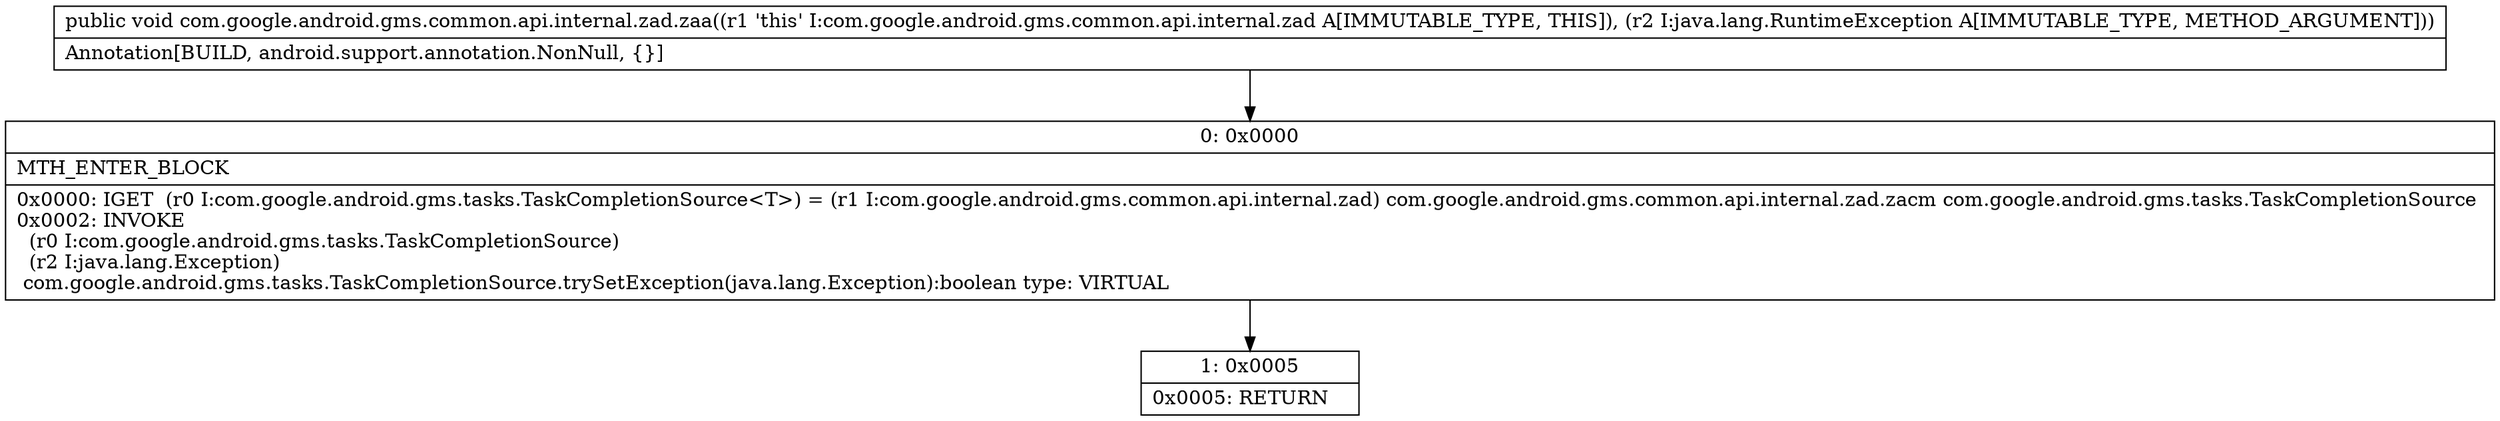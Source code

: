 digraph "CFG forcom.google.android.gms.common.api.internal.zad.zaa(Ljava\/lang\/RuntimeException;)V" {
Node_0 [shape=record,label="{0\:\ 0x0000|MTH_ENTER_BLOCK\l|0x0000: IGET  (r0 I:com.google.android.gms.tasks.TaskCompletionSource\<T\>) = (r1 I:com.google.android.gms.common.api.internal.zad) com.google.android.gms.common.api.internal.zad.zacm com.google.android.gms.tasks.TaskCompletionSource \l0x0002: INVOKE  \l  (r0 I:com.google.android.gms.tasks.TaskCompletionSource)\l  (r2 I:java.lang.Exception)\l com.google.android.gms.tasks.TaskCompletionSource.trySetException(java.lang.Exception):boolean type: VIRTUAL \l}"];
Node_1 [shape=record,label="{1\:\ 0x0005|0x0005: RETURN   \l}"];
MethodNode[shape=record,label="{public void com.google.android.gms.common.api.internal.zad.zaa((r1 'this' I:com.google.android.gms.common.api.internal.zad A[IMMUTABLE_TYPE, THIS]), (r2 I:java.lang.RuntimeException A[IMMUTABLE_TYPE, METHOD_ARGUMENT]))  | Annotation[BUILD, android.support.annotation.NonNull, \{\}]\l}"];
MethodNode -> Node_0;
Node_0 -> Node_1;
}

